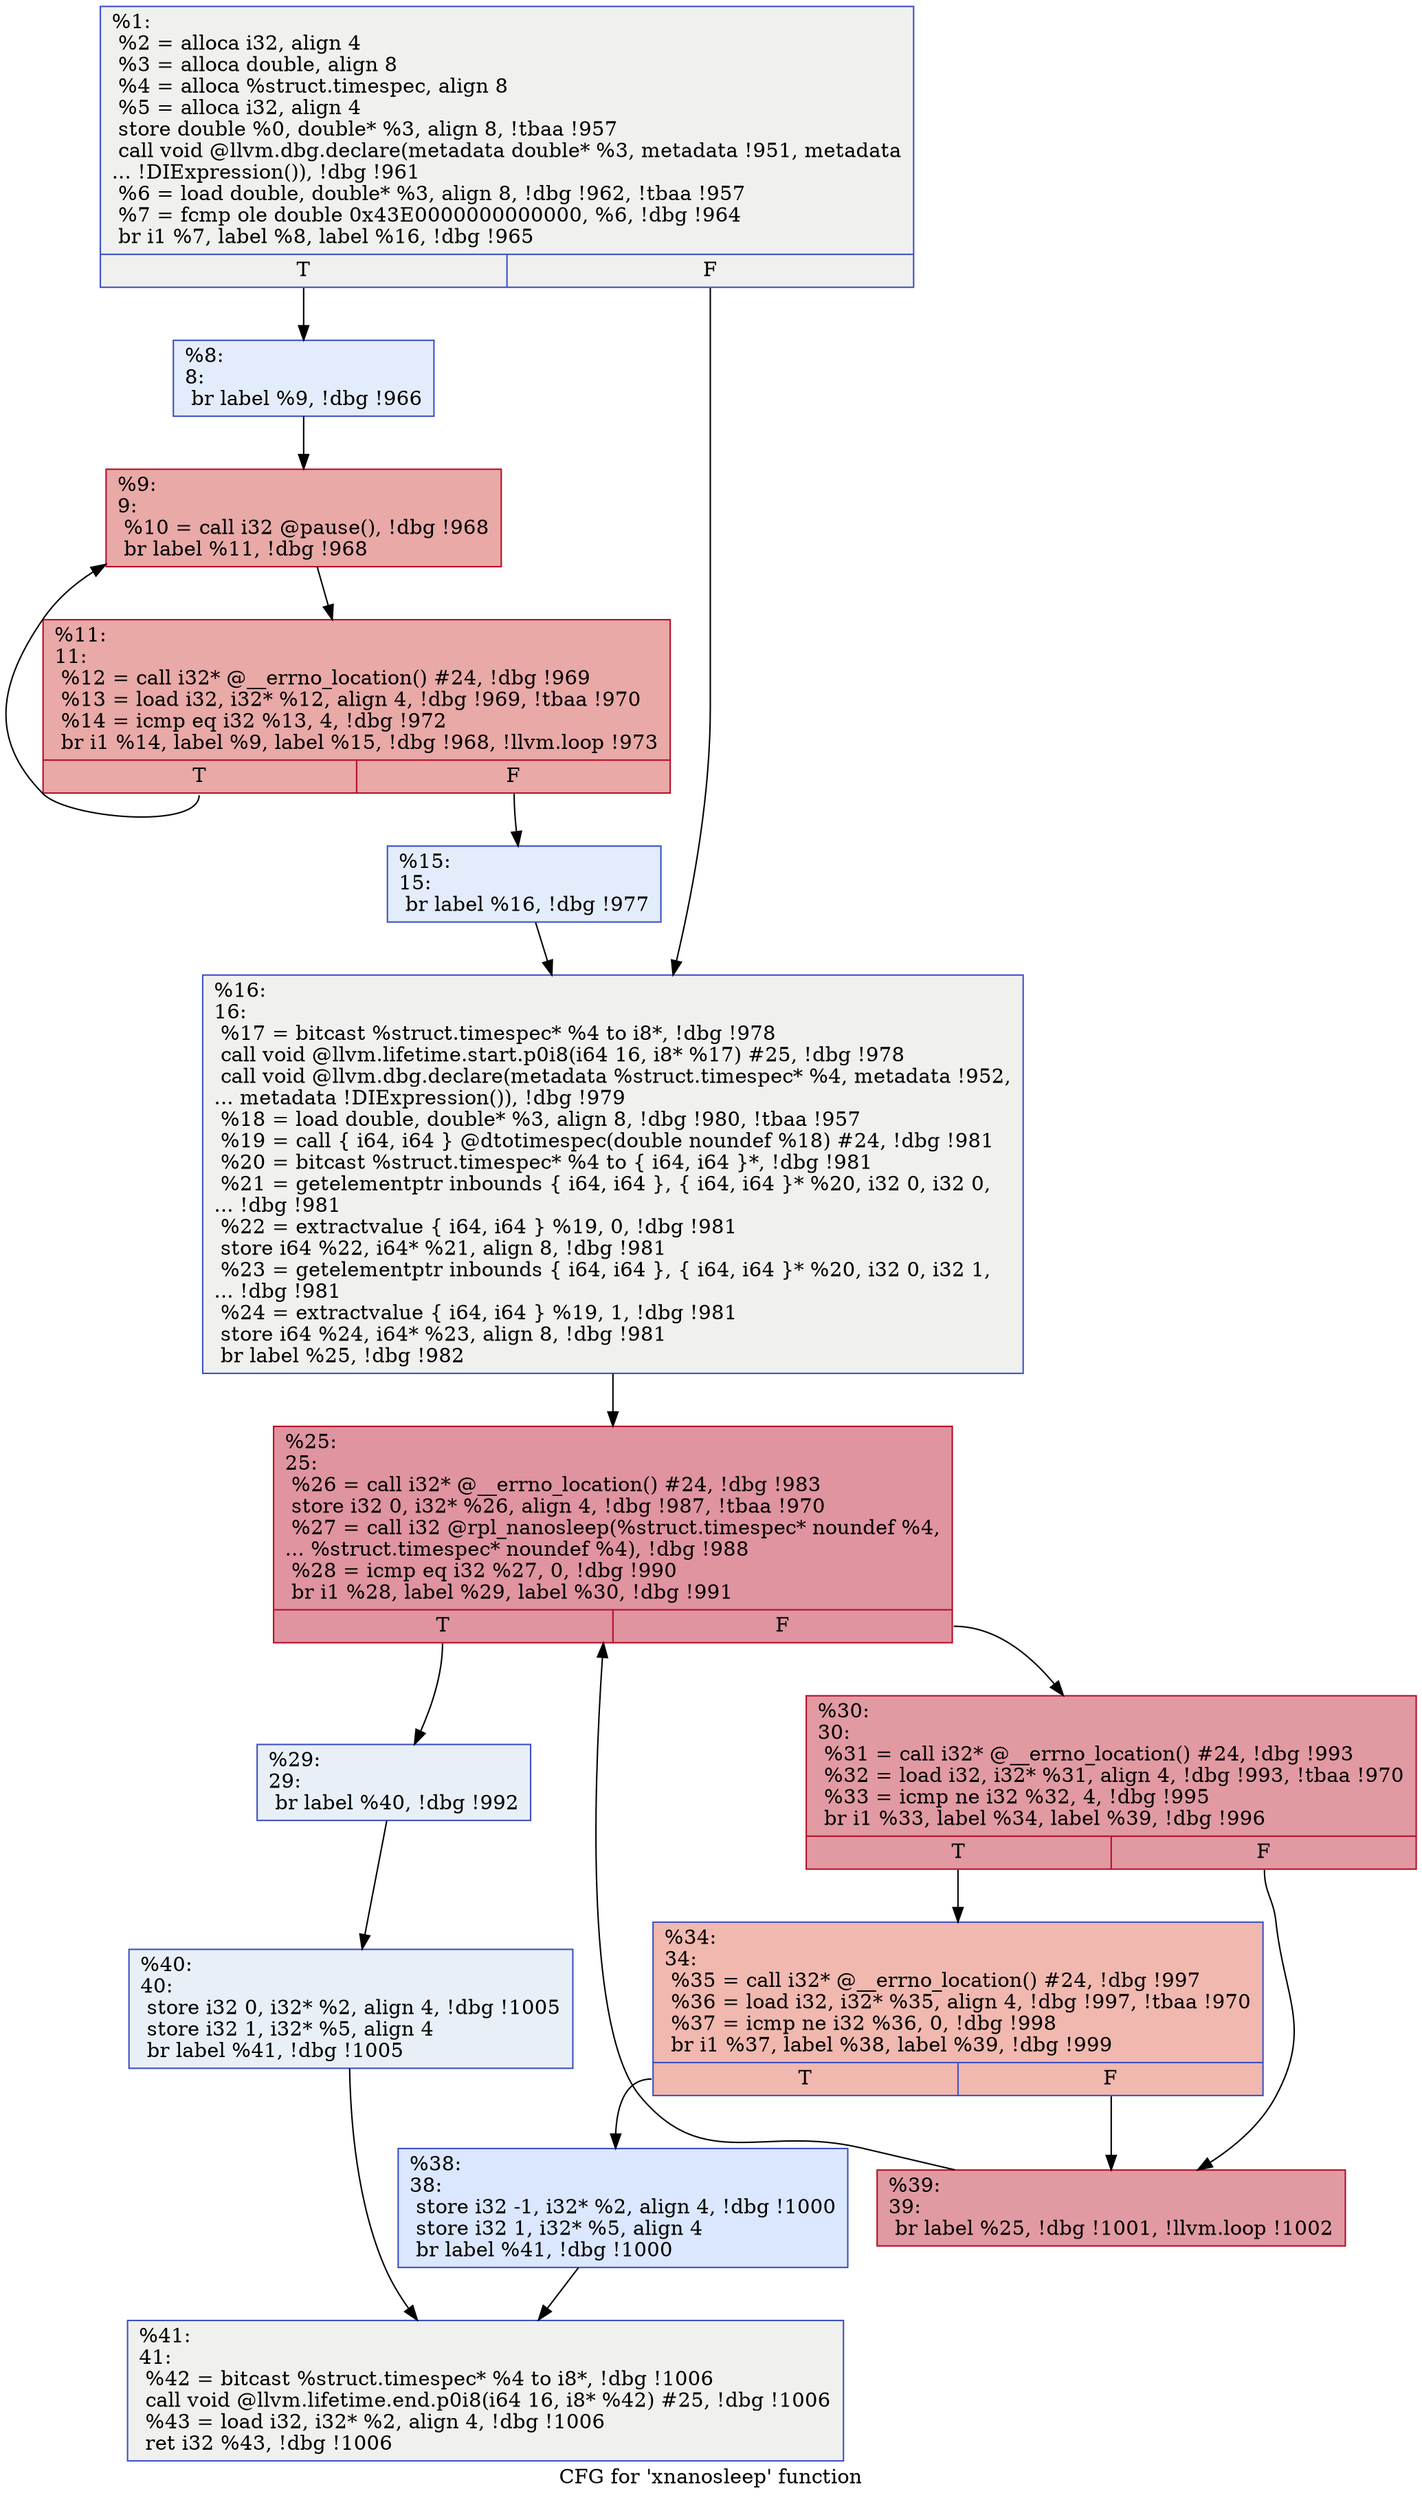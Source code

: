digraph "CFG for 'xnanosleep' function" {
	label="CFG for 'xnanosleep' function";

	Node0x130f240 [shape=record,color="#3d50c3ff", style=filled, fillcolor="#dedcdb70",label="{%1:\l  %2 = alloca i32, align 4\l  %3 = alloca double, align 8\l  %4 = alloca %struct.timespec, align 8\l  %5 = alloca i32, align 4\l  store double %0, double* %3, align 8, !tbaa !957\l  call void @llvm.dbg.declare(metadata double* %3, metadata !951, metadata\l... !DIExpression()), !dbg !961\l  %6 = load double, double* %3, align 8, !dbg !962, !tbaa !957\l  %7 = fcmp ole double 0x43E0000000000000, %6, !dbg !964\l  br i1 %7, label %8, label %16, !dbg !965\l|{<s0>T|<s1>F}}"];
	Node0x130f240:s0 -> Node0x1310ed0;
	Node0x130f240:s1 -> Node0x1311010;
	Node0x1310ed0 [shape=record,color="#3d50c3ff", style=filled, fillcolor="#bfd3f670",label="{%8:\l8:                                                \l  br label %9, !dbg !966\l}"];
	Node0x1310ed0 -> Node0x1310f20;
	Node0x1310f20 [shape=record,color="#b70d28ff", style=filled, fillcolor="#ca3b3770",label="{%9:\l9:                                                \l  %10 = call i32 @pause(), !dbg !968\l  br label %11, !dbg !968\l}"];
	Node0x1310f20 -> Node0x1310f70;
	Node0x1310f70 [shape=record,color="#b70d28ff", style=filled, fillcolor="#ca3b3770",label="{%11:\l11:                                               \l  %12 = call i32* @__errno_location() #24, !dbg !969\l  %13 = load i32, i32* %12, align 4, !dbg !969, !tbaa !970\l  %14 = icmp eq i32 %13, 4, !dbg !972\l  br i1 %14, label %9, label %15, !dbg !968, !llvm.loop !973\l|{<s0>T|<s1>F}}"];
	Node0x1310f70:s0 -> Node0x1310f20;
	Node0x1310f70:s1 -> Node0x1310fc0;
	Node0x1310fc0 [shape=record,color="#3d50c3ff", style=filled, fillcolor="#bfd3f670",label="{%15:\l15:                                               \l  br label %16, !dbg !977\l}"];
	Node0x1310fc0 -> Node0x1311010;
	Node0x1311010 [shape=record,color="#3d50c3ff", style=filled, fillcolor="#dedcdb70",label="{%16:\l16:                                               \l  %17 = bitcast %struct.timespec* %4 to i8*, !dbg !978\l  call void @llvm.lifetime.start.p0i8(i64 16, i8* %17) #25, !dbg !978\l  call void @llvm.dbg.declare(metadata %struct.timespec* %4, metadata !952,\l... metadata !DIExpression()), !dbg !979\l  %18 = load double, double* %3, align 8, !dbg !980, !tbaa !957\l  %19 = call \{ i64, i64 \} @dtotimespec(double noundef %18) #24, !dbg !981\l  %20 = bitcast %struct.timespec* %4 to \{ i64, i64 \}*, !dbg !981\l  %21 = getelementptr inbounds \{ i64, i64 \}, \{ i64, i64 \}* %20, i32 0, i32 0,\l... !dbg !981\l  %22 = extractvalue \{ i64, i64 \} %19, 0, !dbg !981\l  store i64 %22, i64* %21, align 8, !dbg !981\l  %23 = getelementptr inbounds \{ i64, i64 \}, \{ i64, i64 \}* %20, i32 0, i32 1,\l... !dbg !981\l  %24 = extractvalue \{ i64, i64 \} %19, 1, !dbg !981\l  store i64 %24, i64* %23, align 8, !dbg !981\l  br label %25, !dbg !982\l}"];
	Node0x1311010 -> Node0x1311060;
	Node0x1311060 [shape=record,color="#b70d28ff", style=filled, fillcolor="#b70d2870",label="{%25:\l25:                                               \l  %26 = call i32* @__errno_location() #24, !dbg !983\l  store i32 0, i32* %26, align 4, !dbg !987, !tbaa !970\l  %27 = call i32 @rpl_nanosleep(%struct.timespec* noundef %4,\l... %struct.timespec* noundef %4), !dbg !988\l  %28 = icmp eq i32 %27, 0, !dbg !990\l  br i1 %28, label %29, label %30, !dbg !991\l|{<s0>T|<s1>F}}"];
	Node0x1311060:s0 -> Node0x13110b0;
	Node0x1311060:s1 -> Node0x1311100;
	Node0x13110b0 [shape=record,color="#3d50c3ff", style=filled, fillcolor="#cedaeb70",label="{%29:\l29:                                               \l  br label %40, !dbg !992\l}"];
	Node0x13110b0 -> Node0x1311240;
	Node0x1311100 [shape=record,color="#b70d28ff", style=filled, fillcolor="#bb1b2c70",label="{%30:\l30:                                               \l  %31 = call i32* @__errno_location() #24, !dbg !993\l  %32 = load i32, i32* %31, align 4, !dbg !993, !tbaa !970\l  %33 = icmp ne i32 %32, 4, !dbg !995\l  br i1 %33, label %34, label %39, !dbg !996\l|{<s0>T|<s1>F}}"];
	Node0x1311100:s0 -> Node0x1311150;
	Node0x1311100:s1 -> Node0x13111f0;
	Node0x1311150 [shape=record,color="#3d50c3ff", style=filled, fillcolor="#dc5d4a70",label="{%34:\l34:                                               \l  %35 = call i32* @__errno_location() #24, !dbg !997\l  %36 = load i32, i32* %35, align 4, !dbg !997, !tbaa !970\l  %37 = icmp ne i32 %36, 0, !dbg !998\l  br i1 %37, label %38, label %39, !dbg !999\l|{<s0>T|<s1>F}}"];
	Node0x1311150:s0 -> Node0x13111a0;
	Node0x1311150:s1 -> Node0x13111f0;
	Node0x13111a0 [shape=record,color="#3d50c3ff", style=filled, fillcolor="#abc8fd70",label="{%38:\l38:                                               \l  store i32 -1, i32* %2, align 4, !dbg !1000\l  store i32 1, i32* %5, align 4\l  br label %41, !dbg !1000\l}"];
	Node0x13111a0 -> Node0x1311290;
	Node0x13111f0 [shape=record,color="#b70d28ff", style=filled, fillcolor="#bb1b2c70",label="{%39:\l39:                                               \l  br label %25, !dbg !1001, !llvm.loop !1002\l}"];
	Node0x13111f0 -> Node0x1311060;
	Node0x1311240 [shape=record,color="#3d50c3ff", style=filled, fillcolor="#cedaeb70",label="{%40:\l40:                                               \l  store i32 0, i32* %2, align 4, !dbg !1005\l  store i32 1, i32* %5, align 4\l  br label %41, !dbg !1005\l}"];
	Node0x1311240 -> Node0x1311290;
	Node0x1311290 [shape=record,color="#3d50c3ff", style=filled, fillcolor="#dedcdb70",label="{%41:\l41:                                               \l  %42 = bitcast %struct.timespec* %4 to i8*, !dbg !1006\l  call void @llvm.lifetime.end.p0i8(i64 16, i8* %42) #25, !dbg !1006\l  %43 = load i32, i32* %2, align 4, !dbg !1006\l  ret i32 %43, !dbg !1006\l}"];
}
